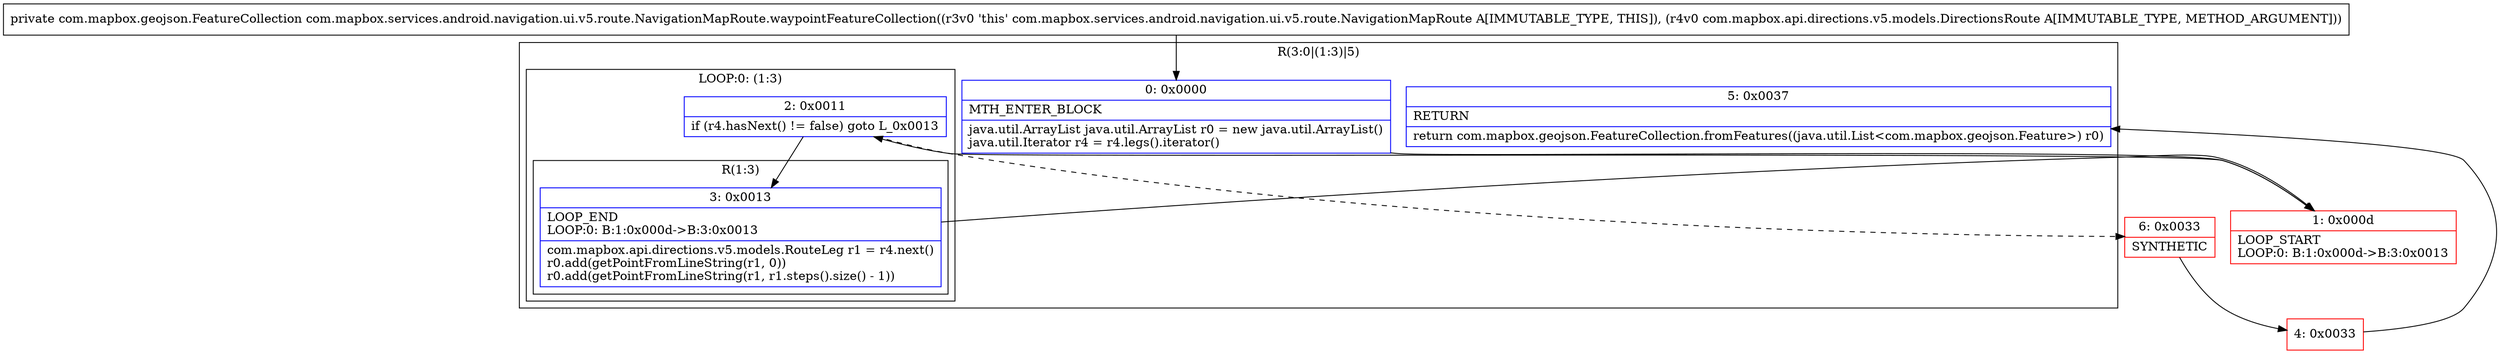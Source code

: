digraph "CFG forcom.mapbox.services.android.navigation.ui.v5.route.NavigationMapRoute.waypointFeatureCollection(Lcom\/mapbox\/api\/directions\/v5\/models\/DirectionsRoute;)Lcom\/mapbox\/geojson\/FeatureCollection;" {
subgraph cluster_Region_2069422139 {
label = "R(3:0|(1:3)|5)";
node [shape=record,color=blue];
Node_0 [shape=record,label="{0\:\ 0x0000|MTH_ENTER_BLOCK\l|java.util.ArrayList java.util.ArrayList r0 = new java.util.ArrayList()\ljava.util.Iterator r4 = r4.legs().iterator()\l}"];
subgraph cluster_LoopRegion_1814666955 {
label = "LOOP:0: (1:3)";
node [shape=record,color=blue];
Node_2 [shape=record,label="{2\:\ 0x0011|if (r4.hasNext() != false) goto L_0x0013\l}"];
subgraph cluster_Region_1608270202 {
label = "R(1:3)";
node [shape=record,color=blue];
Node_3 [shape=record,label="{3\:\ 0x0013|LOOP_END\lLOOP:0: B:1:0x000d\-\>B:3:0x0013\l|com.mapbox.api.directions.v5.models.RouteLeg r1 = r4.next()\lr0.add(getPointFromLineString(r1, 0))\lr0.add(getPointFromLineString(r1, r1.steps().size() \- 1))\l}"];
}
}
Node_5 [shape=record,label="{5\:\ 0x0037|RETURN\l|return com.mapbox.geojson.FeatureCollection.fromFeatures((java.util.List\<com.mapbox.geojson.Feature\>) r0)\l}"];
}
Node_1 [shape=record,color=red,label="{1\:\ 0x000d|LOOP_START\lLOOP:0: B:1:0x000d\-\>B:3:0x0013\l}"];
Node_4 [shape=record,color=red,label="{4\:\ 0x0033}"];
Node_6 [shape=record,color=red,label="{6\:\ 0x0033|SYNTHETIC\l}"];
MethodNode[shape=record,label="{private com.mapbox.geojson.FeatureCollection com.mapbox.services.android.navigation.ui.v5.route.NavigationMapRoute.waypointFeatureCollection((r3v0 'this' com.mapbox.services.android.navigation.ui.v5.route.NavigationMapRoute A[IMMUTABLE_TYPE, THIS]), (r4v0 com.mapbox.api.directions.v5.models.DirectionsRoute A[IMMUTABLE_TYPE, METHOD_ARGUMENT])) }"];
MethodNode -> Node_0;
Node_0 -> Node_1;
Node_2 -> Node_3;
Node_2 -> Node_6[style=dashed];
Node_3 -> Node_1;
Node_1 -> Node_2;
Node_4 -> Node_5;
Node_6 -> Node_4;
}

